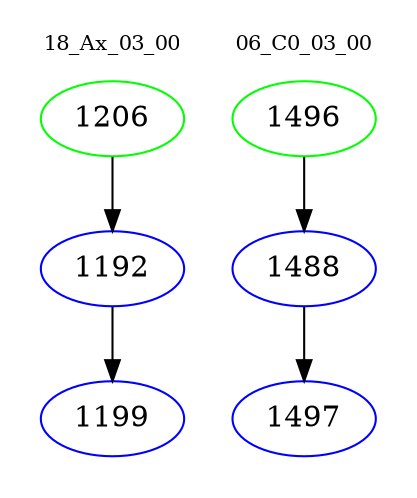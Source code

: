 digraph{
subgraph cluster_0 {
color = white
label = "18_Ax_03_00";
fontsize=10;
T0_1206 [label="1206", color="green"]
T0_1206 -> T0_1192 [color="black"]
T0_1192 [label="1192", color="blue"]
T0_1192 -> T0_1199 [color="black"]
T0_1199 [label="1199", color="blue"]
}
subgraph cluster_1 {
color = white
label = "06_C0_03_00";
fontsize=10;
T1_1496 [label="1496", color="green"]
T1_1496 -> T1_1488 [color="black"]
T1_1488 [label="1488", color="blue"]
T1_1488 -> T1_1497 [color="black"]
T1_1497 [label="1497", color="blue"]
}
}
